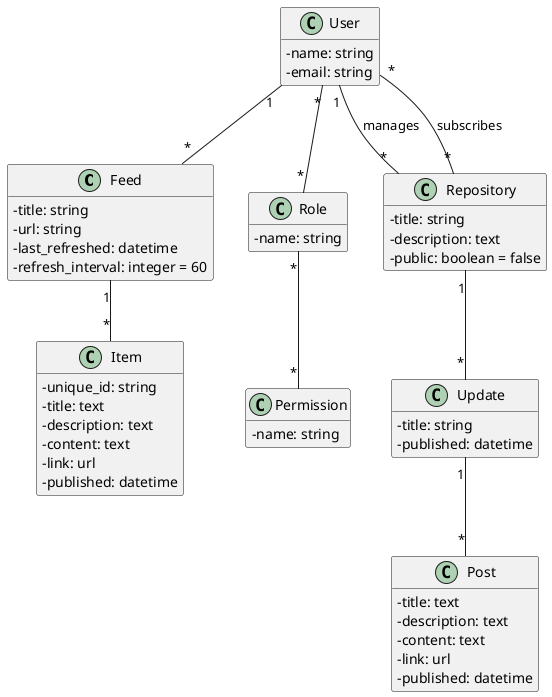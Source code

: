@startuml
skinparam classAttributeIconSize 0
hide empty members

class Feed {
- title: string
- url: string
- last_refreshed: datetime
- refresh_interval: integer = 60
}

class Item {
- unique_id: string
- title: text
- description: text
- content: text
- link: url
- published: datetime
}

Feed "1" -- "*" Item

class User {
- name: string
- email: string
}

class Role {
- name: string
}

class Permission {
- name: string
}

User "1" -- "*" Feed
User "*" -- "*" Role
Role "*" -- "*" Permission

class Repository {
- title: string
- description: text
- public: boolean = false
}

class Update {
- title: string
- published: datetime
}

class Post {
- title: text
- description: text
- content: text
- link: url
- published: datetime
}

User "1" -- "*" Repository : manages
User "*" -- "*" Repository : subscribes
Repository "1" -- "*" Update
Update "1" -- "*" Post


@enduml

